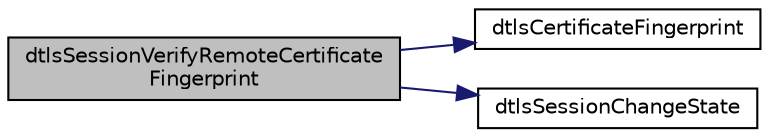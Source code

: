 digraph "dtlsSessionVerifyRemoteCertificateFingerprint"
{
 // LATEX_PDF_SIZE
  edge [fontname="Helvetica",fontsize="10",labelfontname="Helvetica",labelfontsize="10"];
  node [fontname="Helvetica",fontsize="10",shape=record];
  rankdir="LR";
  Node1 [label="dtlsSessionVerifyRemoteCertificate\lFingerprint",height=0.2,width=0.4,color="black", fillcolor="grey75", style="filled", fontcolor="black",tooltip=" "];
  Node1 -> Node2 [color="midnightblue",fontsize="10",style="solid",fontname="Helvetica"];
  Node2 [label="dtlsCertificateFingerprint",height=0.2,width=0.4,color="black", fillcolor="white", style="filled",URL="$Dtls__mbedtls_8c.html#aa884d968f928d7c4d9e4a45441cef269",tooltip=" "];
  Node1 -> Node3 [color="midnightblue",fontsize="10",style="solid",fontname="Helvetica"];
  Node3 [label="dtlsSessionChangeState",height=0.2,width=0.4,color="black", fillcolor="white", style="filled",URL="$Dtls_8c.html#ac7d96e418743c4a3c14e2e766340734c",tooltip=" "];
}
